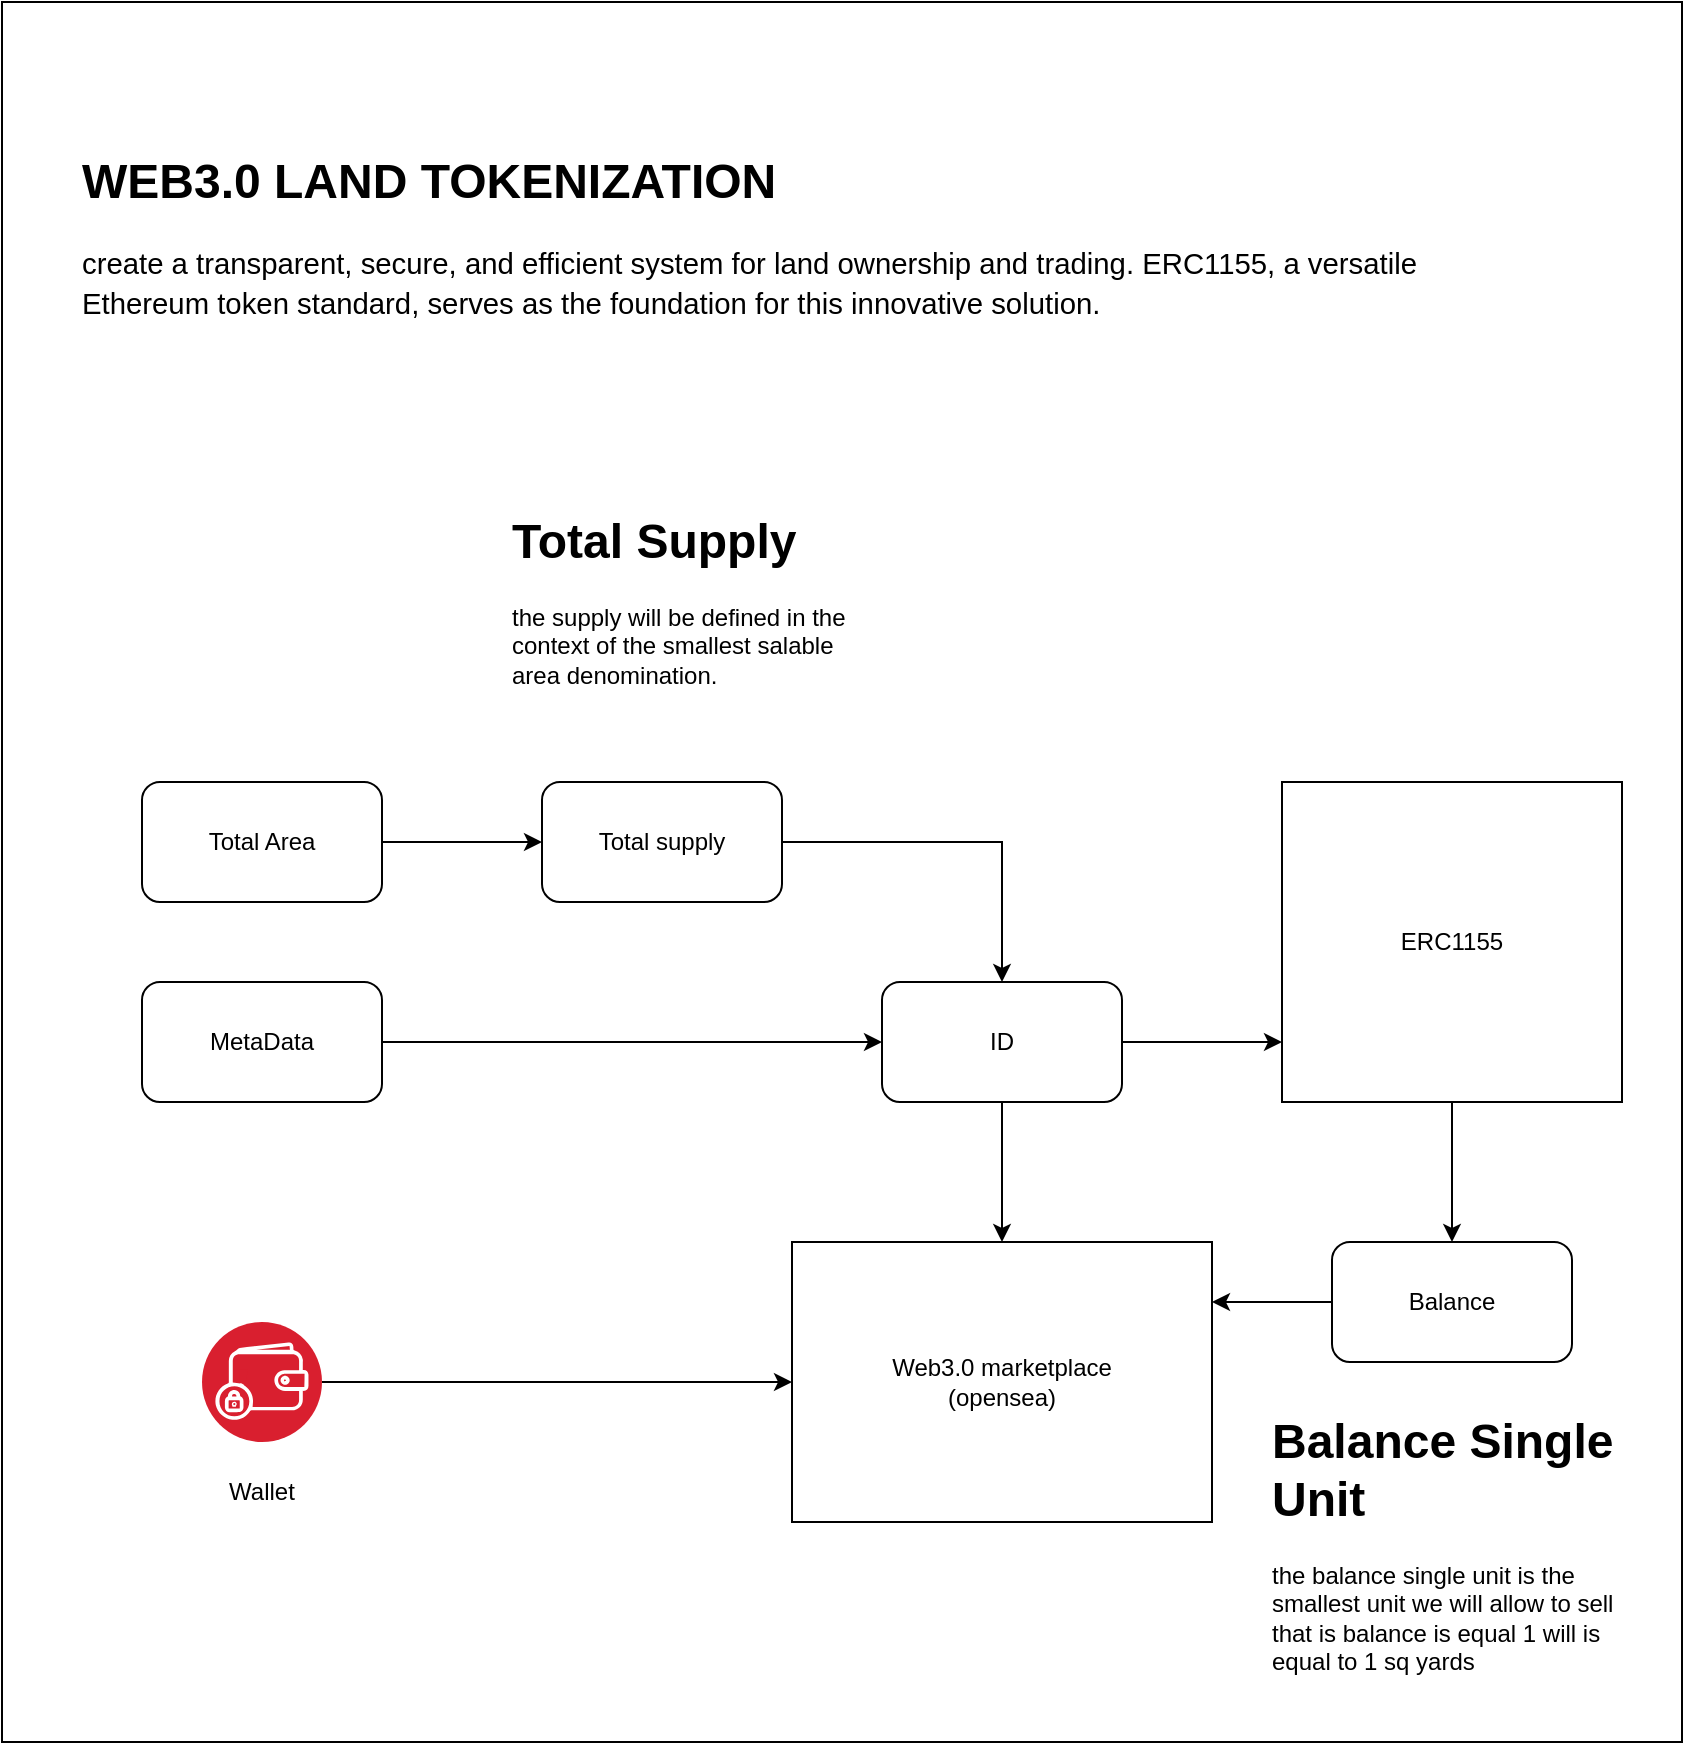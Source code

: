 <mxfile version="22.1.0" type="github">
  <diagram name="Page-1" id="qh9bkh5XAp2ZXwSmuEZq">
    <mxGraphModel dx="2269" dy="2277" grid="1" gridSize="10" guides="1" tooltips="1" connect="1" arrows="1" fold="1" page="1" pageScale="1" pageWidth="850" pageHeight="1100" math="0" shadow="0">
      <root>
        <mxCell id="0" />
        <mxCell id="1" parent="0" />
        <mxCell id="P4B9Dwf5wOCtqZJwkF_M-21" value="" style="rounded=0;whiteSpace=wrap;html=1;" vertex="1" parent="1">
          <mxGeometry x="10" y="-190" width="840" height="870" as="geometry" />
        </mxCell>
        <mxCell id="P4B9Dwf5wOCtqZJwkF_M-4" value="" style="edgeStyle=orthogonalEdgeStyle;rounded=0;orthogonalLoop=1;jettySize=auto;html=1;" edge="1" parent="1" source="P4B9Dwf5wOCtqZJwkF_M-1" target="P4B9Dwf5wOCtqZJwkF_M-3">
          <mxGeometry relative="1" as="geometry" />
        </mxCell>
        <mxCell id="P4B9Dwf5wOCtqZJwkF_M-1" value="Total Area" style="rounded=1;whiteSpace=wrap;html=1;" vertex="1" parent="1">
          <mxGeometry x="80" y="200" width="120" height="60" as="geometry" />
        </mxCell>
        <mxCell id="P4B9Dwf5wOCtqZJwkF_M-7" style="edgeStyle=orthogonalEdgeStyle;rounded=0;orthogonalLoop=1;jettySize=auto;html=1;entryX=0;entryY=0.5;entryDx=0;entryDy=0;" edge="1" parent="1" source="P4B9Dwf5wOCtqZJwkF_M-2" target="P4B9Dwf5wOCtqZJwkF_M-5">
          <mxGeometry relative="1" as="geometry" />
        </mxCell>
        <mxCell id="P4B9Dwf5wOCtqZJwkF_M-2" value="MetaData" style="rounded=1;whiteSpace=wrap;html=1;" vertex="1" parent="1">
          <mxGeometry x="80" y="300" width="120" height="60" as="geometry" />
        </mxCell>
        <mxCell id="P4B9Dwf5wOCtqZJwkF_M-6" style="edgeStyle=orthogonalEdgeStyle;rounded=0;orthogonalLoop=1;jettySize=auto;html=1;" edge="1" parent="1" source="P4B9Dwf5wOCtqZJwkF_M-3" target="P4B9Dwf5wOCtqZJwkF_M-5">
          <mxGeometry relative="1" as="geometry" />
        </mxCell>
        <mxCell id="P4B9Dwf5wOCtqZJwkF_M-3" value="Total supply" style="rounded=1;whiteSpace=wrap;html=1;" vertex="1" parent="1">
          <mxGeometry x="280" y="200" width="120" height="60" as="geometry" />
        </mxCell>
        <mxCell id="P4B9Dwf5wOCtqZJwkF_M-11" value="" style="edgeStyle=orthogonalEdgeStyle;rounded=0;orthogonalLoop=1;jettySize=auto;html=1;" edge="1" parent="1" source="P4B9Dwf5wOCtqZJwkF_M-5" target="P4B9Dwf5wOCtqZJwkF_M-10">
          <mxGeometry relative="1" as="geometry">
            <Array as="points">
              <mxPoint x="630" y="330" />
              <mxPoint x="630" y="330" />
            </Array>
          </mxGeometry>
        </mxCell>
        <mxCell id="P4B9Dwf5wOCtqZJwkF_M-17" value="" style="edgeStyle=orthogonalEdgeStyle;rounded=0;orthogonalLoop=1;jettySize=auto;html=1;" edge="1" parent="1" source="P4B9Dwf5wOCtqZJwkF_M-5" target="P4B9Dwf5wOCtqZJwkF_M-15">
          <mxGeometry relative="1" as="geometry" />
        </mxCell>
        <mxCell id="P4B9Dwf5wOCtqZJwkF_M-5" value="ID" style="rounded=1;whiteSpace=wrap;html=1;" vertex="1" parent="1">
          <mxGeometry x="450" y="300" width="120" height="60" as="geometry" />
        </mxCell>
        <mxCell id="P4B9Dwf5wOCtqZJwkF_M-8" value="&lt;h1&gt;Total Supply&lt;/h1&gt;&lt;div&gt;the supply will be defined in the context of the smallest salable area denomination.&lt;/div&gt;" style="text;html=1;strokeColor=none;fillColor=none;spacing=5;spacingTop=-20;whiteSpace=wrap;overflow=hidden;rounded=0;" vertex="1" parent="1">
          <mxGeometry x="260" y="60" width="190" height="120" as="geometry" />
        </mxCell>
        <mxCell id="P4B9Dwf5wOCtqZJwkF_M-13" value="" style="edgeStyle=orthogonalEdgeStyle;rounded=0;orthogonalLoop=1;jettySize=auto;html=1;" edge="1" parent="1" source="P4B9Dwf5wOCtqZJwkF_M-10" target="P4B9Dwf5wOCtqZJwkF_M-12">
          <mxGeometry relative="1" as="geometry" />
        </mxCell>
        <mxCell id="P4B9Dwf5wOCtqZJwkF_M-10" value="ERC1155" style="rounded=0;whiteSpace=wrap;html=1;" vertex="1" parent="1">
          <mxGeometry x="650" y="200" width="170" height="160" as="geometry" />
        </mxCell>
        <mxCell id="P4B9Dwf5wOCtqZJwkF_M-16" value="" style="edgeStyle=orthogonalEdgeStyle;rounded=0;orthogonalLoop=1;jettySize=auto;html=1;" edge="1" parent="1" source="P4B9Dwf5wOCtqZJwkF_M-12" target="P4B9Dwf5wOCtqZJwkF_M-15">
          <mxGeometry relative="1" as="geometry">
            <Array as="points">
              <mxPoint x="630" y="460" />
              <mxPoint x="630" y="460" />
            </Array>
          </mxGeometry>
        </mxCell>
        <mxCell id="P4B9Dwf5wOCtqZJwkF_M-12" value="Balance" style="rounded=1;whiteSpace=wrap;html=1;" vertex="1" parent="1">
          <mxGeometry x="675" y="430" width="120" height="60" as="geometry" />
        </mxCell>
        <mxCell id="P4B9Dwf5wOCtqZJwkF_M-14" value="&lt;h1&gt;Balance Single Unit&lt;/h1&gt;&lt;div&gt;the balance single unit is the smallest unit we will allow to sell that is balance is equal 1 will is equal to 1&amp;nbsp;sq yards&lt;/div&gt;" style="text;html=1;strokeColor=none;fillColor=none;spacing=5;spacingTop=-20;whiteSpace=wrap;overflow=hidden;rounded=0;" vertex="1" parent="1">
          <mxGeometry x="640" y="510" width="190" height="150" as="geometry" />
        </mxCell>
        <mxCell id="P4B9Dwf5wOCtqZJwkF_M-15" value="Web3.0 marketplace&lt;br&gt;(opensea)" style="rounded=0;whiteSpace=wrap;html=1;" vertex="1" parent="1">
          <mxGeometry x="405" y="430" width="210" height="140" as="geometry" />
        </mxCell>
        <mxCell id="P4B9Dwf5wOCtqZJwkF_M-23" style="edgeStyle=orthogonalEdgeStyle;rounded=0;orthogonalLoop=1;jettySize=auto;html=1;entryX=0;entryY=0.5;entryDx=0;entryDy=0;" edge="1" parent="1" source="P4B9Dwf5wOCtqZJwkF_M-18" target="P4B9Dwf5wOCtqZJwkF_M-15">
          <mxGeometry relative="1" as="geometry" />
        </mxCell>
        <mxCell id="P4B9Dwf5wOCtqZJwkF_M-18" value="" style="image;aspect=fixed;perimeter=ellipsePerimeter;html=1;align=center;shadow=0;dashed=0;fontColor=#4277BB;labelBackgroundColor=default;fontSize=12;spacingTop=3;image=img/lib/ibm/blockchain/wallet.svg;" vertex="1" parent="1">
          <mxGeometry x="110" y="470" width="60" height="60" as="geometry" />
        </mxCell>
        <mxCell id="P4B9Dwf5wOCtqZJwkF_M-19" value="Wallet" style="text;html=1;strokeColor=none;fillColor=none;align=center;verticalAlign=middle;whiteSpace=wrap;rounded=0;" vertex="1" parent="1">
          <mxGeometry x="110" y="540" width="60" height="30" as="geometry" />
        </mxCell>
        <mxCell id="P4B9Dwf5wOCtqZJwkF_M-22" value="&lt;h1&gt;WEB3.0 LAND TOKENIZATION&lt;/h1&gt;&lt;p&gt;&lt;/p&gt;&lt;p style=&quot;line-height:1.38;margin-top:0pt;margin-bottom:0pt;&quot; dir=&quot;ltr&quot;&gt;&lt;/p&gt;&lt;p style=&quot;line-height:1.38;margin-top:0pt;margin-bottom:0pt;&quot; dir=&quot;ltr&quot;&gt;&lt;span style=&quot;font-size: 11pt; font-family: Arial, sans-serif; color: rgb(0, 0, 0); background-color: transparent; font-weight: 400; font-style: normal; font-variant: normal; text-decoration: none; vertical-align: baseline;&quot;&gt;create a transparent, secure, and efficient system for land ownership and trading. ERC1155, a versatile Ethereum token standard, serves as the foundation for this innovative solution.&lt;/span&gt;&lt;/p&gt;" style="text;html=1;strokeColor=none;fillColor=none;spacing=5;spacingTop=-20;whiteSpace=wrap;overflow=hidden;rounded=0;" vertex="1" parent="1">
          <mxGeometry x="45" y="-120" width="705" height="120" as="geometry" />
        </mxCell>
      </root>
    </mxGraphModel>
  </diagram>
</mxfile>
